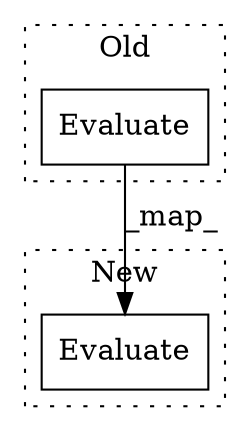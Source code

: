 digraph G {
subgraph cluster0 {
1 [label="Evaluate" a="32" s="5108,5149" l="9,1" shape="box"];
label = "Old";
style="dotted";
}
subgraph cluster1 {
2 [label="Evaluate" a="32" s="4715,4756" l="9,1" shape="box"];
label = "New";
style="dotted";
}
1 -> 2 [label="_map_"];
}